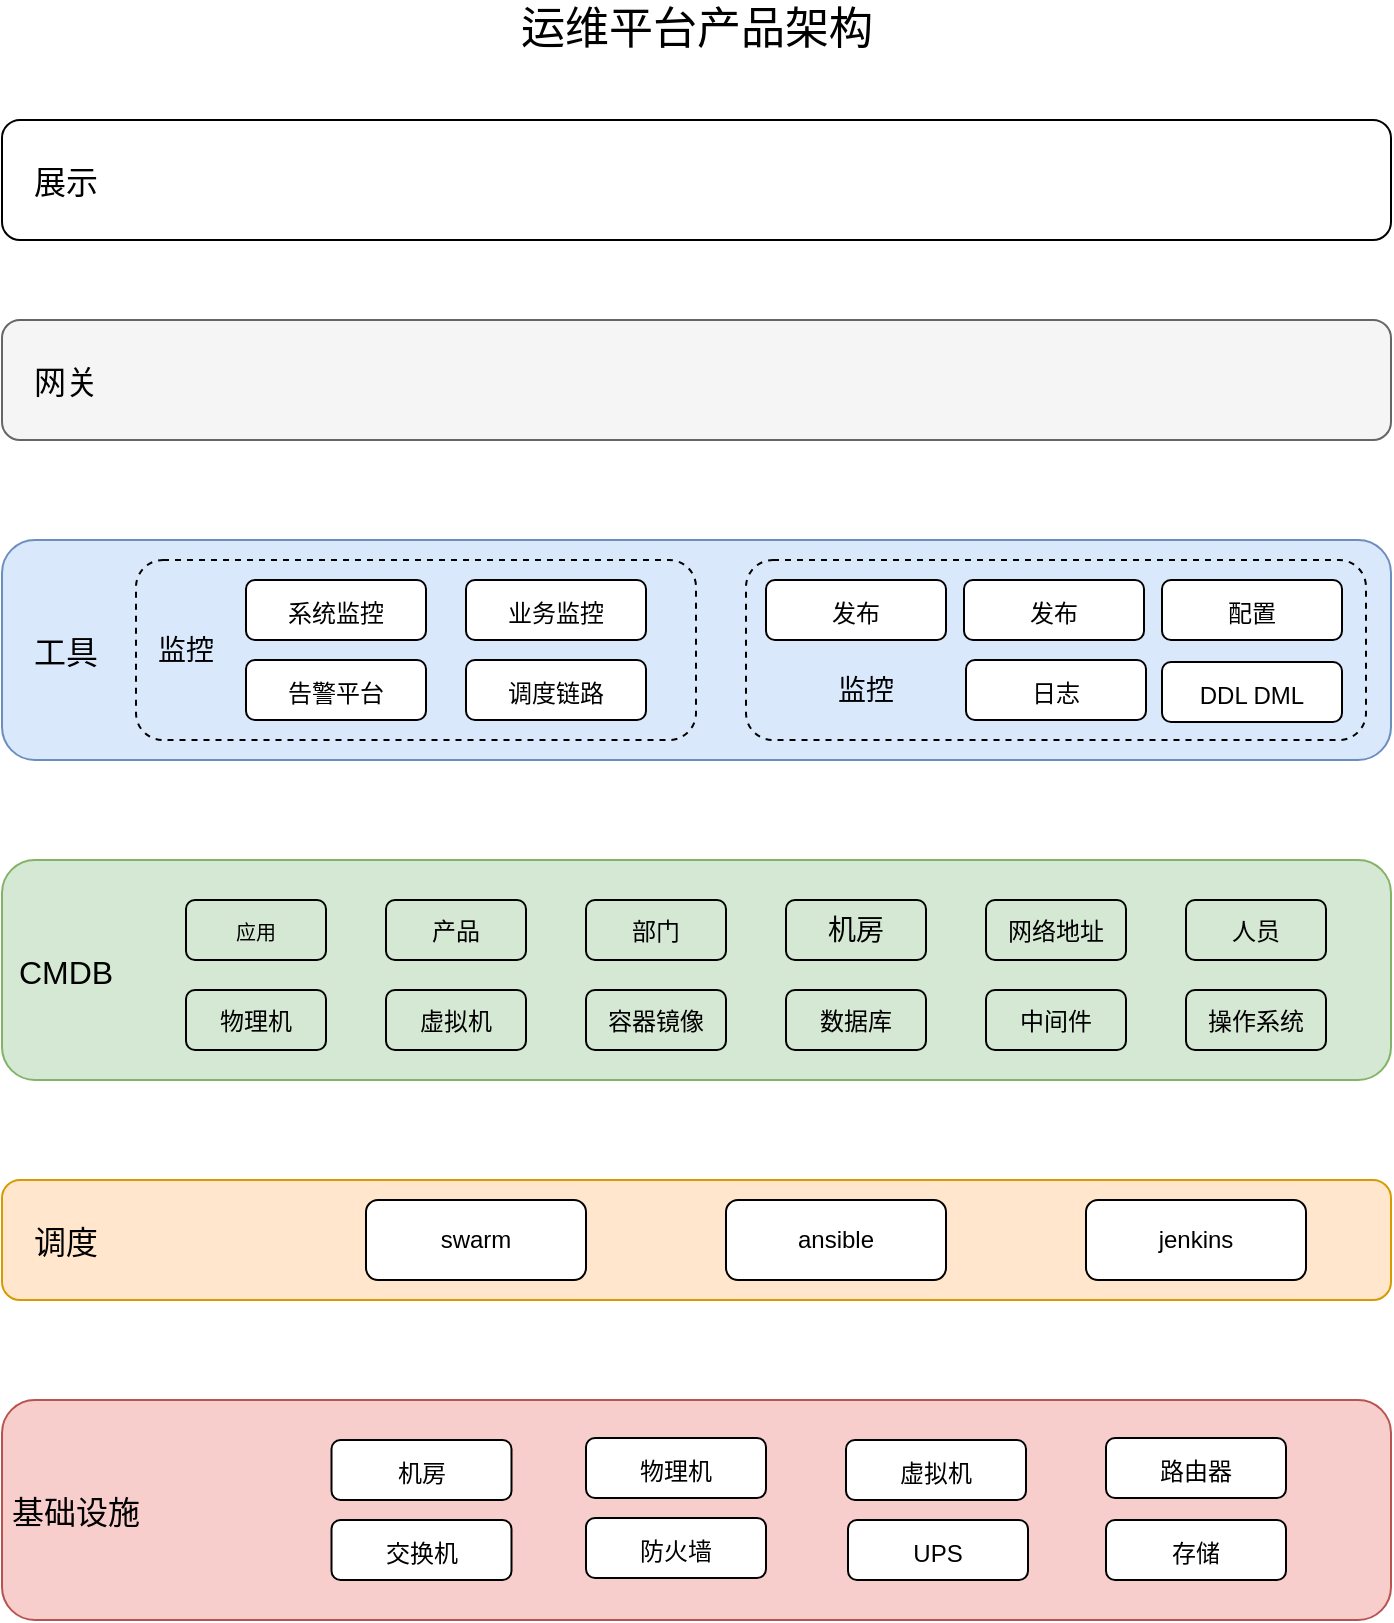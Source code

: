 <mxfile version="16.0.3" type="github"><diagram id="87RRvdXbmEeq32v8KoIk" name="Page-1"><mxGraphModel dx="1102" dy="1689" grid="1" gridSize="10" guides="1" tooltips="1" connect="1" arrows="1" fold="1" page="1" pageScale="1" pageWidth="850" pageHeight="1100" math="0" shadow="0"><root><mxCell id="0"/><mxCell id="1" parent="0"/><mxCell id="dmGq4nJc0ewYxt5TUWuV-1" value="运维平台产品架构" style="text;html=1;strokeColor=none;fillColor=none;align=center;verticalAlign=middle;whiteSpace=wrap;rounded=0;fontSize=22;" vertex="1" parent="1"><mxGeometry x="332.75" y="-1060" width="185" height="30" as="geometry"/></mxCell><mxCell id="dmGq4nJc0ewYxt5TUWuV-2" value="" style="rounded=1;whiteSpace=wrap;html=1;" vertex="1" parent="1"><mxGeometry x="78" y="-1000" width="694.5" height="60" as="geometry"/></mxCell><mxCell id="dmGq4nJc0ewYxt5TUWuV-3" value="&lt;font style=&quot;font-size: 16px&quot;&gt;展示&lt;/font&gt;" style="text;html=1;strokeColor=none;fillColor=none;align=center;verticalAlign=middle;whiteSpace=wrap;rounded=0;fontSize=22;" vertex="1" parent="1"><mxGeometry x="80" y="-985" width="60" height="30" as="geometry"/></mxCell><mxCell id="dmGq4nJc0ewYxt5TUWuV-4" value="" style="rounded=1;whiteSpace=wrap;html=1;fillColor=#f5f5f5;fontColor=#333333;strokeColor=#666666;" vertex="1" parent="1"><mxGeometry x="78" y="-900" width="694.5" height="60" as="geometry"/></mxCell><mxCell id="dmGq4nJc0ewYxt5TUWuV-5" value="&lt;font style=&quot;font-size: 16px&quot;&gt;网关&lt;/font&gt;" style="text;html=1;strokeColor=none;fillColor=none;align=center;verticalAlign=middle;whiteSpace=wrap;rounded=0;fontSize=22;" vertex="1" parent="1"><mxGeometry x="80" y="-885" width="60" height="30" as="geometry"/></mxCell><mxCell id="dmGq4nJc0ewYxt5TUWuV-6" value="" style="rounded=1;whiteSpace=wrap;html=1;fillColor=#dae8fc;strokeColor=#6c8ebf;" vertex="1" parent="1"><mxGeometry x="78" y="-790" width="694.5" height="110" as="geometry"/></mxCell><mxCell id="dmGq4nJc0ewYxt5TUWuV-7" value="&lt;font style=&quot;font-size: 16px&quot;&gt;工具&lt;/font&gt;" style="text;html=1;strokeColor=none;fillColor=none;align=center;verticalAlign=middle;whiteSpace=wrap;rounded=0;fontSize=22;" vertex="1" parent="1"><mxGeometry x="80" y="-750" width="60" height="30" as="geometry"/></mxCell><mxCell id="dmGq4nJc0ewYxt5TUWuV-8" value="&lt;font style=&quot;font-size: 12px&quot;&gt;系统监控&lt;/font&gt;" style="rounded=1;whiteSpace=wrap;html=1;fontSize=16;" vertex="1" parent="1"><mxGeometry x="200" y="-770" width="90" height="30" as="geometry"/></mxCell><mxCell id="dmGq4nJc0ewYxt5TUWuV-9" value="&lt;font style=&quot;font-size: 12px&quot;&gt;业务监控&lt;/font&gt;" style="rounded=1;whiteSpace=wrap;html=1;fontSize=16;" vertex="1" parent="1"><mxGeometry x="310" y="-770" width="90" height="30" as="geometry"/></mxCell><mxCell id="dmGq4nJc0ewYxt5TUWuV-10" value="&lt;font style=&quot;font-size: 12px&quot;&gt;告警平台&lt;/font&gt;" style="rounded=1;whiteSpace=wrap;html=1;fontSize=16;" vertex="1" parent="1"><mxGeometry x="200" y="-730" width="90" height="30" as="geometry"/></mxCell><mxCell id="dmGq4nJc0ewYxt5TUWuV-11" value="&lt;font style=&quot;font-size: 12px&quot;&gt;调度链路&lt;/font&gt;" style="rounded=1;whiteSpace=wrap;html=1;fontSize=16;" vertex="1" parent="1"><mxGeometry x="310" y="-730" width="90" height="30" as="geometry"/></mxCell><mxCell id="dmGq4nJc0ewYxt5TUWuV-12" value="" style="rounded=1;whiteSpace=wrap;html=1;fontSize=16;fillColor=none;dashed=1;" vertex="1" parent="1"><mxGeometry x="145" y="-780" width="280" height="90" as="geometry"/></mxCell><mxCell id="dmGq4nJc0ewYxt5TUWuV-13" value="&lt;font style=&quot;font-size: 14px&quot;&gt;监控&lt;/font&gt;" style="text;html=1;strokeColor=none;fillColor=none;align=center;verticalAlign=middle;whiteSpace=wrap;rounded=0;dashed=1;fontSize=12;" vertex="1" parent="1"><mxGeometry x="140" y="-750" width="60" height="30" as="geometry"/></mxCell><mxCell id="dmGq4nJc0ewYxt5TUWuV-14" value="&lt;font style=&quot;font-size: 12px&quot;&gt;发布&lt;/font&gt;" style="rounded=1;whiteSpace=wrap;html=1;fontSize=16;" vertex="1" parent="1"><mxGeometry x="559" y="-770" width="90" height="30" as="geometry"/></mxCell><mxCell id="dmGq4nJc0ewYxt5TUWuV-15" value="&lt;font style=&quot;font-size: 12px&quot;&gt;配置&lt;/font&gt;" style="rounded=1;whiteSpace=wrap;html=1;fontSize=16;" vertex="1" parent="1"><mxGeometry x="658" y="-770" width="90" height="30" as="geometry"/></mxCell><mxCell id="dmGq4nJc0ewYxt5TUWuV-16" value="&lt;font style=&quot;font-size: 12px&quot;&gt;日志&lt;/font&gt;" style="rounded=1;whiteSpace=wrap;html=1;fontSize=16;" vertex="1" parent="1"><mxGeometry x="560" y="-730" width="90" height="30" as="geometry"/></mxCell><mxCell id="dmGq4nJc0ewYxt5TUWuV-17" value="&lt;span style=&quot;font-size: 12px&quot;&gt;DDL DML&lt;/span&gt;" style="rounded=1;whiteSpace=wrap;html=1;fontSize=16;" vertex="1" parent="1"><mxGeometry x="658" y="-729" width="90" height="30" as="geometry"/></mxCell><mxCell id="dmGq4nJc0ewYxt5TUWuV-18" value="&lt;font style=&quot;font-size: 14px&quot;&gt;监控&lt;/font&gt;" style="text;html=1;strokeColor=none;fillColor=none;align=center;verticalAlign=middle;whiteSpace=wrap;rounded=0;dashed=1;fontSize=12;" vertex="1" parent="1"><mxGeometry x="480" y="-730" width="60" height="30" as="geometry"/></mxCell><mxCell id="dmGq4nJc0ewYxt5TUWuV-19" value="&lt;font style=&quot;font-size: 12px&quot;&gt;发布&lt;/font&gt;" style="rounded=1;whiteSpace=wrap;html=1;fontSize=16;" vertex="1" parent="1"><mxGeometry x="460" y="-770" width="90" height="30" as="geometry"/></mxCell><mxCell id="dmGq4nJc0ewYxt5TUWuV-20" value="" style="rounded=1;whiteSpace=wrap;html=1;fontSize=16;fillColor=none;dashed=1;" vertex="1" parent="1"><mxGeometry x="450" y="-780" width="310" height="90" as="geometry"/></mxCell><mxCell id="dmGq4nJc0ewYxt5TUWuV-21" value="" style="rounded=1;whiteSpace=wrap;html=1;fillColor=#d5e8d4;strokeColor=#82b366;" vertex="1" parent="1"><mxGeometry x="78" y="-630" width="694.5" height="110" as="geometry"/></mxCell><mxCell id="dmGq4nJc0ewYxt5TUWuV-23" value="&lt;span style=&quot;font-size: 16px&quot;&gt;CMDB&lt;/span&gt;" style="text;html=1;strokeColor=none;fillColor=none;align=center;verticalAlign=middle;whiteSpace=wrap;rounded=0;fontSize=22;" vertex="1" parent="1"><mxGeometry x="80" y="-590" width="60" height="30" as="geometry"/></mxCell><mxCell id="dmGq4nJc0ewYxt5TUWuV-24" value="&lt;font size=&quot;1&quot;&gt;应用&lt;/font&gt;" style="rounded=1;whiteSpace=wrap;html=1;fontSize=14;fillColor=none;" vertex="1" parent="1"><mxGeometry x="170" y="-610" width="70" height="30" as="geometry"/></mxCell><mxCell id="dmGq4nJc0ewYxt5TUWuV-29" value="&lt;font style=&quot;font-size: 12px&quot;&gt;产品&lt;/font&gt;" style="rounded=1;whiteSpace=wrap;html=1;fontSize=14;fillColor=none;" vertex="1" parent="1"><mxGeometry x="270" y="-610" width="70" height="30" as="geometry"/></mxCell><mxCell id="dmGq4nJc0ewYxt5TUWuV-30" value="&lt;font style=&quot;font-size: 12px&quot;&gt;部门&lt;/font&gt;" style="rounded=1;whiteSpace=wrap;html=1;fontSize=14;fillColor=none;" vertex="1" parent="1"><mxGeometry x="370" y="-610" width="70" height="30" as="geometry"/></mxCell><mxCell id="dmGq4nJc0ewYxt5TUWuV-31" value="机房" style="rounded=1;whiteSpace=wrap;html=1;fontSize=14;fillColor=none;" vertex="1" parent="1"><mxGeometry x="470" y="-610" width="70" height="30" as="geometry"/></mxCell><mxCell id="dmGq4nJc0ewYxt5TUWuV-32" value="&lt;font style=&quot;font-size: 12px&quot;&gt;网络地址&lt;/font&gt;" style="rounded=1;whiteSpace=wrap;html=1;fontSize=14;fillColor=none;" vertex="1" parent="1"><mxGeometry x="570" y="-610" width="70" height="30" as="geometry"/></mxCell><mxCell id="dmGq4nJc0ewYxt5TUWuV-33" value="&lt;font style=&quot;font-size: 12px&quot;&gt;人员&lt;/font&gt;" style="rounded=1;whiteSpace=wrap;html=1;fontSize=14;fillColor=none;" vertex="1" parent="1"><mxGeometry x="670" y="-610" width="70" height="30" as="geometry"/></mxCell><mxCell id="dmGq4nJc0ewYxt5TUWuV-34" value="&lt;font style=&quot;font-size: 12px&quot;&gt;物理机&lt;/font&gt;" style="rounded=1;whiteSpace=wrap;html=1;fontSize=14;fillColor=none;" vertex="1" parent="1"><mxGeometry x="170" y="-565" width="70" height="30" as="geometry"/></mxCell><mxCell id="dmGq4nJc0ewYxt5TUWuV-35" value="&lt;font style=&quot;font-size: 12px&quot;&gt;虚拟机&lt;/font&gt;" style="rounded=1;whiteSpace=wrap;html=1;fontSize=14;fillColor=none;" vertex="1" parent="1"><mxGeometry x="270" y="-565" width="70" height="30" as="geometry"/></mxCell><mxCell id="dmGq4nJc0ewYxt5TUWuV-36" value="&lt;font style=&quot;font-size: 12px&quot;&gt;容器镜像&lt;/font&gt;" style="rounded=1;whiteSpace=wrap;html=1;fontSize=14;fillColor=none;" vertex="1" parent="1"><mxGeometry x="370" y="-565" width="70" height="30" as="geometry"/></mxCell><mxCell id="dmGq4nJc0ewYxt5TUWuV-37" value="&lt;font style=&quot;font-size: 12px&quot;&gt;数据库&lt;/font&gt;" style="rounded=1;whiteSpace=wrap;html=1;fontSize=14;fillColor=none;" vertex="1" parent="1"><mxGeometry x="470" y="-565" width="70" height="30" as="geometry"/></mxCell><mxCell id="dmGq4nJc0ewYxt5TUWuV-38" value="&lt;font style=&quot;font-size: 12px&quot;&gt;中间件&lt;/font&gt;" style="rounded=1;whiteSpace=wrap;html=1;fontSize=14;fillColor=none;" vertex="1" parent="1"><mxGeometry x="570" y="-565" width="70" height="30" as="geometry"/></mxCell><mxCell id="dmGq4nJc0ewYxt5TUWuV-39" value="&lt;font style=&quot;font-size: 12px&quot;&gt;操作系统&lt;/font&gt;" style="rounded=1;whiteSpace=wrap;html=1;fontSize=14;fillColor=none;" vertex="1" parent="1"><mxGeometry x="670" y="-565" width="70" height="30" as="geometry"/></mxCell><mxCell id="dmGq4nJc0ewYxt5TUWuV-40" value="" style="rounded=1;whiteSpace=wrap;html=1;fillColor=#ffe6cc;strokeColor=#d79b00;" vertex="1" parent="1"><mxGeometry x="78" y="-470" width="694.5" height="60" as="geometry"/></mxCell><mxCell id="dmGq4nJc0ewYxt5TUWuV-41" value="&lt;font style=&quot;font-size: 16px&quot;&gt;调度&lt;/font&gt;" style="text;html=1;strokeColor=none;fillColor=none;align=center;verticalAlign=middle;whiteSpace=wrap;rounded=0;fontSize=22;" vertex="1" parent="1"><mxGeometry x="80" y="-455" width="60" height="30" as="geometry"/></mxCell><mxCell id="dmGq4nJc0ewYxt5TUWuV-42" value="swarm" style="rounded=1;whiteSpace=wrap;html=1;fontSize=12;" vertex="1" parent="1"><mxGeometry x="260" y="-460" width="110" height="40" as="geometry"/></mxCell><mxCell id="dmGq4nJc0ewYxt5TUWuV-43" value="ansible" style="rounded=1;whiteSpace=wrap;html=1;fontSize=12;" vertex="1" parent="1"><mxGeometry x="440" y="-460" width="110" height="40" as="geometry"/></mxCell><mxCell id="dmGq4nJc0ewYxt5TUWuV-44" value="jenkins" style="rounded=1;whiteSpace=wrap;html=1;fontSize=12;" vertex="1" parent="1"><mxGeometry x="620" y="-460" width="110" height="40" as="geometry"/></mxCell><mxCell id="dmGq4nJc0ewYxt5TUWuV-45" value="" style="rounded=1;whiteSpace=wrap;html=1;fillColor=#f8cecc;strokeColor=#b85450;" vertex="1" parent="1"><mxGeometry x="78" y="-360" width="694.5" height="110" as="geometry"/></mxCell><mxCell id="dmGq4nJc0ewYxt5TUWuV-46" value="&lt;span style=&quot;font-size: 16px&quot;&gt;基础设施&lt;/span&gt;" style="text;html=1;strokeColor=none;fillColor=none;align=center;verticalAlign=middle;whiteSpace=wrap;rounded=0;fontSize=22;" vertex="1" parent="1"><mxGeometry x="80" y="-320" width="70" height="30" as="geometry"/></mxCell><mxCell id="dmGq4nJc0ewYxt5TUWuV-47" value="&lt;font style=&quot;font-size: 12px&quot;&gt;机房&lt;/font&gt;" style="rounded=1;whiteSpace=wrap;html=1;fontSize=16;" vertex="1" parent="1"><mxGeometry x="242.75" y="-340" width="90" height="30" as="geometry"/></mxCell><mxCell id="dmGq4nJc0ewYxt5TUWuV-48" value="&lt;font style=&quot;font-size: 12px&quot;&gt;物理机&lt;/font&gt;" style="rounded=1;whiteSpace=wrap;html=1;fontSize=16;" vertex="1" parent="1"><mxGeometry x="370" y="-341" width="90" height="30" as="geometry"/></mxCell><mxCell id="dmGq4nJc0ewYxt5TUWuV-49" value="&lt;font style=&quot;font-size: 12px&quot;&gt;交换机&lt;/font&gt;" style="rounded=1;whiteSpace=wrap;html=1;fontSize=16;" vertex="1" parent="1"><mxGeometry x="242.75" y="-300" width="90" height="30" as="geometry"/></mxCell><mxCell id="dmGq4nJc0ewYxt5TUWuV-50" value="&lt;font style=&quot;font-size: 12px&quot;&gt;防火墙&lt;/font&gt;" style="rounded=1;whiteSpace=wrap;html=1;fontSize=16;" vertex="1" parent="1"><mxGeometry x="370" y="-301" width="90" height="30" as="geometry"/></mxCell><mxCell id="dmGq4nJc0ewYxt5TUWuV-53" value="&lt;font style=&quot;font-size: 12px&quot;&gt;虚拟机&lt;/font&gt;" style="rounded=1;whiteSpace=wrap;html=1;fontSize=16;" vertex="1" parent="1"><mxGeometry x="500" y="-340" width="90" height="30" as="geometry"/></mxCell><mxCell id="dmGq4nJc0ewYxt5TUWuV-54" value="&lt;font style=&quot;font-size: 12px&quot;&gt;路由器&lt;/font&gt;" style="rounded=1;whiteSpace=wrap;html=1;fontSize=16;" vertex="1" parent="1"><mxGeometry x="630" y="-341" width="90" height="30" as="geometry"/></mxCell><mxCell id="dmGq4nJc0ewYxt5TUWuV-55" value="&lt;font style=&quot;font-size: 12px&quot;&gt;UPS&lt;/font&gt;" style="rounded=1;whiteSpace=wrap;html=1;fontSize=16;" vertex="1" parent="1"><mxGeometry x="501" y="-300" width="90" height="30" as="geometry"/></mxCell><mxCell id="dmGq4nJc0ewYxt5TUWuV-56" value="&lt;span style=&quot;font-size: 12px&quot;&gt;存储&lt;/span&gt;" style="rounded=1;whiteSpace=wrap;html=1;fontSize=16;" vertex="1" parent="1"><mxGeometry x="630" y="-300" width="90" height="30" as="geometry"/></mxCell></root></mxGraphModel></diagram></mxfile>